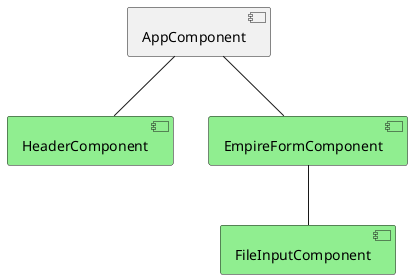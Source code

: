 @startuml

component AppComponent
component HeaderComponent #lightgreen
component EmpireFormComponent #lightgreen
component FileInputComponent #lightgreen

AppComponent -- HeaderComponent
AppComponent -- EmpireFormComponent
EmpireFormComponent -- FileInputComponent

@enduml
